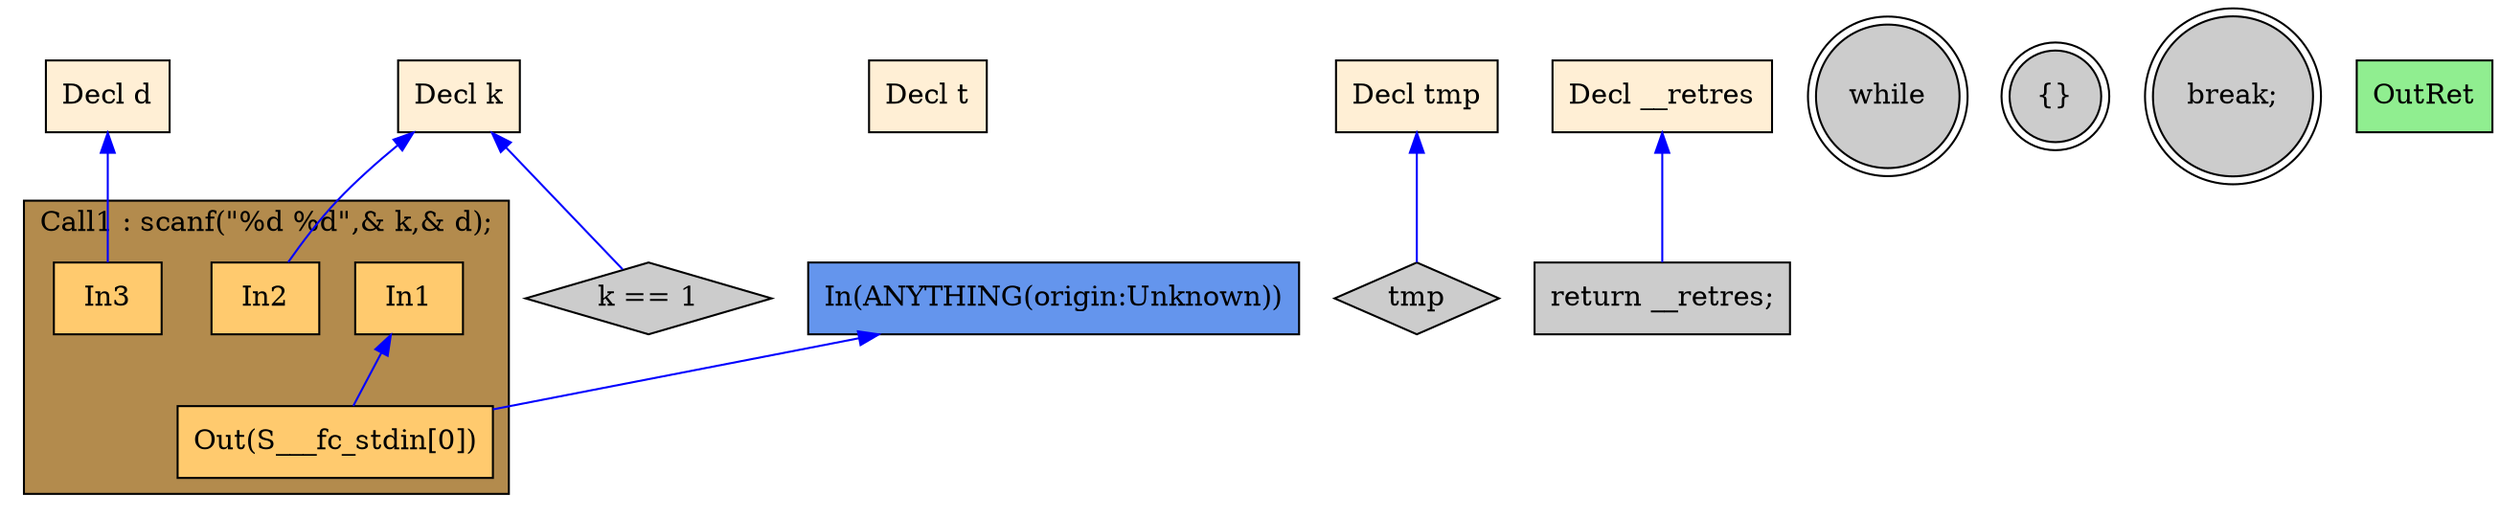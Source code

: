 digraph G {
  rankdir=TB;
  node [style="filled", ];
  2 [label="Decl k", fillcolor="#FFEFD5", shape=box, ];
  3 [label="Decl d", fillcolor="#FFEFD5", shape=box, ];
  4 [label="Decl t", fillcolor="#FFEFD5", shape=box, ];
  5 [label="Decl tmp", fillcolor="#FFEFD5", shape=box, ];
  6 [label="Decl __retres", fillcolor="#FFEFD5", shape=box, ];
  8 [label="In1", fillcolor="#FFCA6E", shape=box, ];
  9 [label="In2", fillcolor="#FFCA6E", shape=box, ];
  10 [label="In3", fillcolor="#FFCA6E", shape=box, ];
  11 [label="Out(S___fc_stdin[0])", fillcolor="#FFCA6E", shape=box, ];
  12 [label="k == 1", fillcolor="#CCCCCC", shape=diamond, ];
  13 [label="while", fillcolor="#CCCCCC", shape=doublecircle, ];
  14 [label="{}", fillcolor="#CCCCCC", shape=doublecircle, ];
  15 [label="tmp", fillcolor="#CCCCCC", shape=diamond, ];
  16 [label="break;", fillcolor="#CCCCCC", shape=doublecircle, ];
  17 [label="return __retres;", fillcolor="#CCCCCC", shape=box, ];
  18 [label="OutRet", fillcolor="#90EE90", shape=box, ];
  19 [label="In(ANYTHING(origin:Unknown))", fillcolor="#6495ED", shape=box, ];
  
  subgraph cluster_Call1 { label="Call1 : scanf(\"%d %d\",& k,& d);";
                           fillcolor="#B38B4D"; style="filled"; 11;10;9;8;
     };
  
  edge [dir=back, ];
  2 -> 9 [color="#0000FF", ];
  3 -> 10 [color="#0000FF", ];
  8 -> 11 [color="#0000FF", ];
  19 -> 11 [color="#0000FF", ];
  2 -> 12 [color="#0000FF", ];
  5 -> 15 [color="#0000FF", ];
  6 -> 17 [color="#0000FF", ];
  
  }